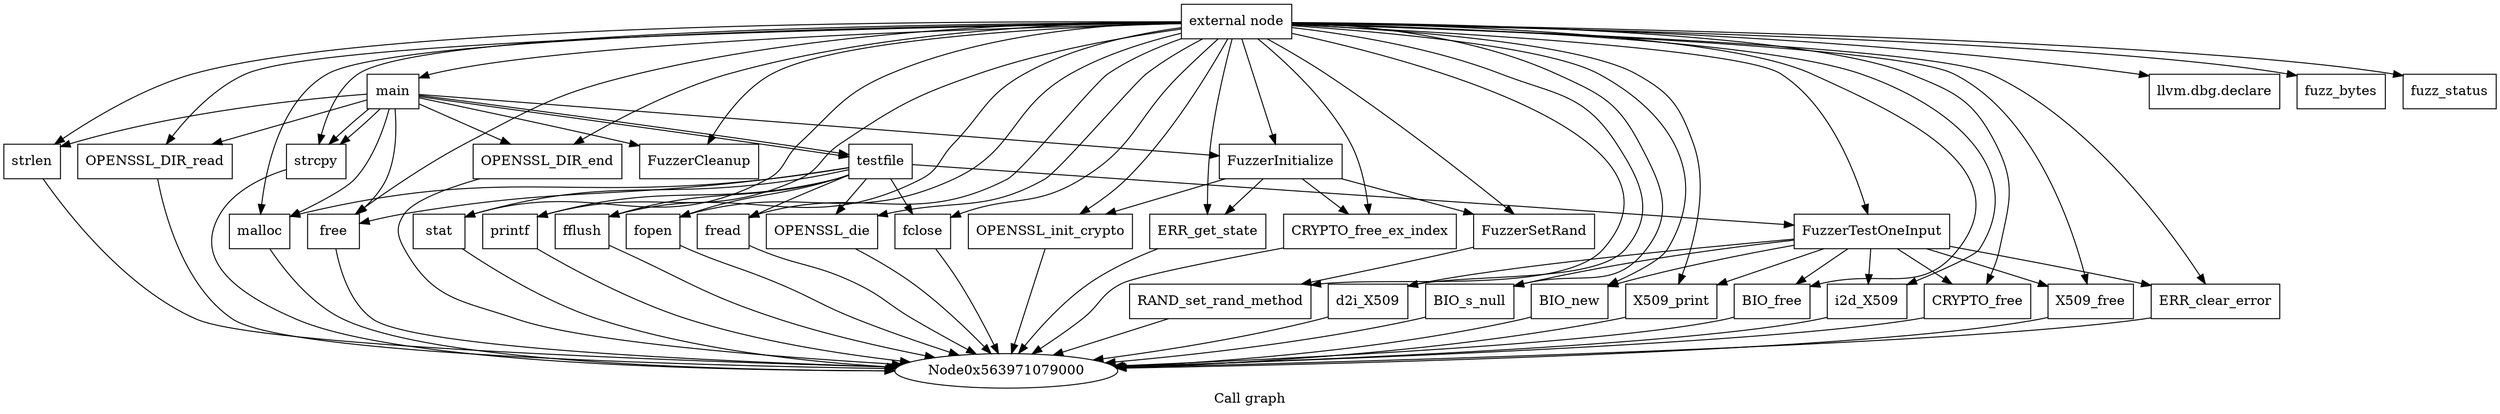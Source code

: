 digraph "Call graph" {
	label="Call graph";

	Node0x56397107bea0 [shape=record,label="{external node}"];
	Node0x56397107bea0 -> Node0x563971079070;
	Node0x56397107bea0 -> Node0x5639710500f0;
	Node0x56397107bea0 -> Node0x5639710791b0;
	Node0x56397107bea0 -> Node0x563971079140;
	Node0x56397107bea0 -> Node0x563971079260;
	Node0x56397107bea0 -> Node0x5639710792d0;
	Node0x56397107bea0 -> Node0x563971079370;
	Node0x56397107bea0 -> Node0x563971050010;
	Node0x56397107bea0 -> Node0x5639710501f0;
	Node0x56397107bea0 -> Node0x563971050290;
	Node0x56397107bea0 -> Node0x563971050220;
	Node0x56397107bea0 -> Node0x563971050340;
	Node0x56397107bea0 -> Node0x5639710503b0;
	Node0x56397107bea0 -> Node0x563971050420;
	Node0x56397107bea0 -> Node0x563971050500;
	Node0x56397107bea0 -> Node0x563971050720;
	Node0x56397107bea0 -> Node0x563971050790;
	Node0x56397107bea0 -> Node0x563971050860;
	Node0x56397107bea0 -> Node0x5639710508d0;
	Node0x56397107bea0 -> Node0x563971079110;
	Node0x56397107bea0 -> Node0x56397106c620;
	Node0x56397107bea0 -> Node0x56397106c6c0;
	Node0x56397107bea0 -> Node0x56397106c650;
	Node0x56397107bea0 -> Node0x563971050490;
	Node0x56397107bea0 -> Node0x56397106c800;
	Node0x56397107bea0 -> Node0x56397106c8a0;
	Node0x56397107bea0 -> Node0x56397106c830;
	Node0x56397107bea0 -> Node0x56397106c950;
	Node0x56397107bea0 -> Node0x56397106c9c0;
	Node0x56397107bea0 -> Node0x56397106ca30;
	Node0x56397107bea0 -> Node0x56397106caa0;
	Node0x56397107bea0 -> Node0x56397106cb10;
	Node0x56397107bea0 -> Node0x56397106cb80;
	Node0x56397107bea0 -> Node0x563971050080;
	Node0x563971079070 [shape=record,label="{main}"];
	Node0x563971079070 -> Node0x563971079110;
	Node0x563971079070 -> Node0x5639710791b0;
	Node0x563971079070 -> Node0x563971079140;
	Node0x563971079070 -> Node0x563971079260;
	Node0x563971079070 -> Node0x5639710792d0;
	Node0x563971079070 -> Node0x5639710792d0;
	Node0x563971079070 -> Node0x563971079340;
	Node0x563971079070 -> Node0x563971079370;
	Node0x563971079070 -> Node0x563971079340;
	Node0x563971079070 -> Node0x563971050010;
	Node0x563971079070 -> Node0x563971050080;
	Node0x563971079340 [shape=record,label="{testfile}"];
	Node0x563971079340 -> Node0x5639710501f0;
	Node0x563971079340 -> Node0x563971050290;
	Node0x563971079340 -> Node0x563971050220;
	Node0x563971079340 -> Node0x563971050340;
	Node0x563971079340 -> Node0x563971079260;
	Node0x563971079340 -> Node0x5639710503b0;
	Node0x563971079340 -> Node0x563971050420;
	Node0x563971079340 -> Node0x563971050490;
	Node0x563971079340 -> Node0x563971050010;
	Node0x563971079340 -> Node0x563971050500;
	Node0x5639710500f0 [shape=record,label="{llvm.dbg.declare}"];
	Node0x563971050290 [shape=record,label="{printf}"];
	Node0x563971050290 -> Node0x563971079000;
	Node0x5639710791b0 [shape=record,label="{strlen}"];
	Node0x5639710791b0 -> Node0x563971079000;
	Node0x563971079140 [shape=record,label="{OPENSSL_DIR_read}"];
	Node0x563971079140 -> Node0x563971079000;
	Node0x563971079260 [shape=record,label="{malloc}"];
	Node0x563971079260 -> Node0x563971079000;
	Node0x5639710792d0 [shape=record,label="{strcpy}"];
	Node0x5639710792d0 -> Node0x563971079000;
	Node0x563971079370 [shape=record,label="{OPENSSL_DIR_end}"];
	Node0x563971079370 -> Node0x563971079000;
	Node0x563971050010 [shape=record,label="{free}"];
	Node0x563971050010 -> Node0x563971079000;
	Node0x5639710501f0 [shape=record,label="{stat}"];
	Node0x5639710501f0 -> Node0x563971079000;
	Node0x563971050220 [shape=record,label="{fflush}"];
	Node0x563971050220 -> Node0x563971079000;
	Node0x563971050340 [shape=record,label="{fopen}"];
	Node0x563971050340 -> Node0x563971079000;
	Node0x5639710503b0 [shape=record,label="{fread}"];
	Node0x5639710503b0 -> Node0x563971079000;
	Node0x563971050420 [shape=record,label="{OPENSSL_die}"];
	Node0x563971050420 -> Node0x563971079000;
	Node0x563971050500 [shape=record,label="{fclose}"];
	Node0x563971050500 -> Node0x563971079000;
	Node0x563971050720 [shape=record,label="{FuzzerSetRand}"];
	Node0x563971050720 -> Node0x563971050790;
	Node0x563971050790 [shape=record,label="{RAND_set_rand_method}"];
	Node0x563971050790 -> Node0x563971079000;
	Node0x563971050860 [shape=record,label="{fuzz_bytes}"];
	Node0x5639710508d0 [shape=record,label="{fuzz_status}"];
	Node0x563971079110 [shape=record,label="{FuzzerInitialize}"];
	Node0x563971079110 -> Node0x56397106c620;
	Node0x563971079110 -> Node0x56397106c6c0;
	Node0x563971079110 -> Node0x56397106c650;
	Node0x563971079110 -> Node0x563971050720;
	Node0x56397106c620 [shape=record,label="{OPENSSL_init_crypto}"];
	Node0x56397106c620 -> Node0x563971079000;
	Node0x56397106c6c0 [shape=record,label="{ERR_get_state}"];
	Node0x56397106c6c0 -> Node0x563971079000;
	Node0x56397106c650 [shape=record,label="{CRYPTO_free_ex_index}"];
	Node0x56397106c650 -> Node0x563971079000;
	Node0x563971050490 [shape=record,label="{FuzzerTestOneInput}"];
	Node0x563971050490 -> Node0x56397106c800;
	Node0x563971050490 -> Node0x56397106c8a0;
	Node0x563971050490 -> Node0x56397106c830;
	Node0x563971050490 -> Node0x56397106c950;
	Node0x563971050490 -> Node0x56397106c9c0;
	Node0x563971050490 -> Node0x56397106ca30;
	Node0x563971050490 -> Node0x56397106caa0;
	Node0x563971050490 -> Node0x56397106cb10;
	Node0x563971050490 -> Node0x56397106cb80;
	Node0x56397106c800 [shape=record,label="{d2i_X509}"];
	Node0x56397106c800 -> Node0x563971079000;
	Node0x56397106c8a0 [shape=record,label="{BIO_s_null}"];
	Node0x56397106c8a0 -> Node0x563971079000;
	Node0x56397106c830 [shape=record,label="{BIO_new}"];
	Node0x56397106c830 -> Node0x563971079000;
	Node0x56397106c950 [shape=record,label="{X509_print}"];
	Node0x56397106c950 -> Node0x563971079000;
	Node0x56397106c9c0 [shape=record,label="{BIO_free}"];
	Node0x56397106c9c0 -> Node0x563971079000;
	Node0x56397106ca30 [shape=record,label="{i2d_X509}"];
	Node0x56397106ca30 -> Node0x563971079000;
	Node0x56397106caa0 [shape=record,label="{CRYPTO_free}"];
	Node0x56397106caa0 -> Node0x563971079000;
	Node0x56397106cb10 [shape=record,label="{X509_free}"];
	Node0x56397106cb10 -> Node0x563971079000;
	Node0x56397106cb80 [shape=record,label="{ERR_clear_error}"];
	Node0x56397106cb80 -> Node0x563971079000;
	Node0x563971050080 [shape=record,label="{FuzzerCleanup}"];
}
